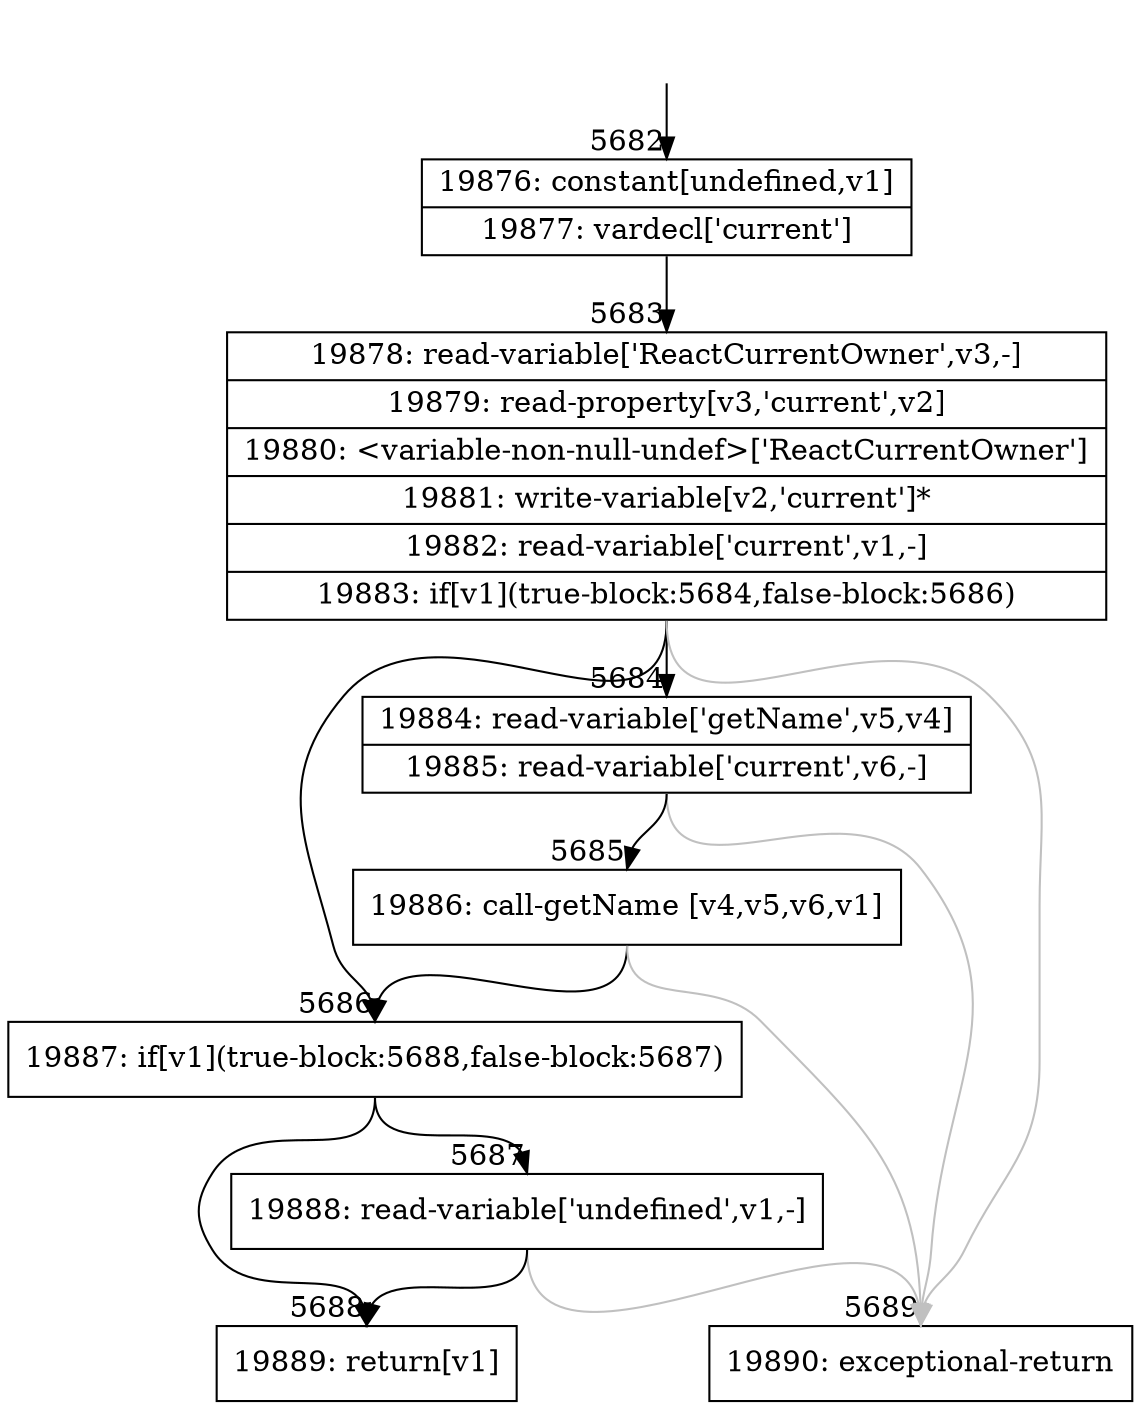 digraph {
rankdir="TD"
BB_entry384[shape=none,label=""];
BB_entry384 -> BB5682 [tailport=s, headport=n, headlabel="    5682"]
BB5682 [shape=record label="{19876: constant[undefined,v1]|19877: vardecl['current']}" ] 
BB5682 -> BB5683 [tailport=s, headport=n, headlabel="      5683"]
BB5683 [shape=record label="{19878: read-variable['ReactCurrentOwner',v3,-]|19879: read-property[v3,'current',v2]|19880: \<variable-non-null-undef\>['ReactCurrentOwner']|19881: write-variable[v2,'current']*|19882: read-variable['current',v1,-]|19883: if[v1](true-block:5684,false-block:5686)}" ] 
BB5683 -> BB5686 [tailport=s, headport=n, headlabel="      5686"]
BB5683 -> BB5684 [tailport=s, headport=n, headlabel="      5684"]
BB5683 -> BB5689 [tailport=s, headport=n, color=gray, headlabel="      5689"]
BB5684 [shape=record label="{19884: read-variable['getName',v5,v4]|19885: read-variable['current',v6,-]}" ] 
BB5684 -> BB5685 [tailport=s, headport=n, headlabel="      5685"]
BB5684 -> BB5689 [tailport=s, headport=n, color=gray]
BB5685 [shape=record label="{19886: call-getName [v4,v5,v6,v1]}" ] 
BB5685 -> BB5686 [tailport=s, headport=n]
BB5685 -> BB5689 [tailport=s, headport=n, color=gray]
BB5686 [shape=record label="{19887: if[v1](true-block:5688,false-block:5687)}" ] 
BB5686 -> BB5688 [tailport=s, headport=n, headlabel="      5688"]
BB5686 -> BB5687 [tailport=s, headport=n, headlabel="      5687"]
BB5687 [shape=record label="{19888: read-variable['undefined',v1,-]}" ] 
BB5687 -> BB5688 [tailport=s, headport=n]
BB5687 -> BB5689 [tailport=s, headport=n, color=gray]
BB5688 [shape=record label="{19889: return[v1]}" ] 
BB5689 [shape=record label="{19890: exceptional-return}" ] 
//#$~ 10185
}
